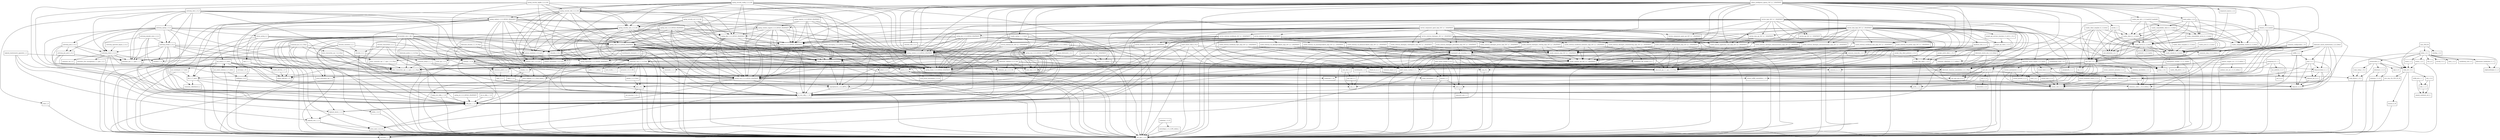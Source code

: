 digraph dependencies {
  node [shape = box, fontsize=10.0];
  activemq_broker_5_15_0 -> activemq_client_5_15_0;
  activemq_broker_5_15_0 -> geronimo_jms_1_1_spec_1_1_1;
  activemq_broker_5_15_0 -> guava_22_0;
  activemq_broker_5_15_0 -> hawtbuf_1_11;
  activemq_broker_5_15_0 -> jackson_databind_2_9_0_pr4;
  activemq_broker_5_15_0 -> jboss_transaction_api_1_2_spec_1_0_1_Final;
  activemq_broker_5_15_0 -> org_osgi_core_6_0_0;
  activemq_broker_5_15_0 -> slf4j_api_1_7_25;
  activemq_broker_5_15_0 -> xml_apis_1_4_01;
  activemq_client_5_15_0 -> commons_net_3_6;
  activemq_client_5_15_0 -> geronimo_j2ee_management_1_1_spec_1_0_1;
  activemq_client_5_15_0 -> geronimo_jms_1_1_spec_1_1_1;
  activemq_client_5_15_0 -> hawtbuf_1_11;
  activemq_client_5_15_0 -> jboss_transaction_api_1_2_spec_1_0_1_Final;
  activemq_client_5_15_0 -> slf4j_api_1_7_25;
  activemq_client_5_15_0 -> xml_apis_1_4_01;
  activemq_jms_pool_5_15_0 -> commons_pool2_2_4_2;
  activemq_jms_pool_5_15_0 -> geronimo_jms_1_1_spec_1_1_1;
  activemq_jms_pool_5_15_0 -> jboss_transaction_api_1_2_spec_1_0_1_Final;
  activemq_jms_pool_5_15_0 -> slf4j_api_1_7_25;
  activemq_kahadb_store_5_15_0 -> activemq_broker_5_15_0;
  activemq_kahadb_store_5_15_0 -> activemq_client_5_15_0;
  activemq_kahadb_store_5_15_0 -> geronimo_jms_1_1_spec_1_1_1;
  activemq_kahadb_store_5_15_0 -> jboss_transaction_api_1_2_spec_1_0_1_Final;
  activemq_kahadb_store_5_15_0 -> slf4j_api_1_7_25;
  activemq_openwire_legacy_5_15_0 -> activemq_client_5_15_0;
  activemq_pool_5_15_0 -> activemq_client_5_15_0;
  activemq_pool_5_15_0 -> activemq_jms_pool_5_15_0;
  activemq_pool_5_15_0 -> geronimo_jms_1_1_spec_1_1_1;
  activemq_pool_5_15_0 -> jboss_transaction_api_1_2_spec_1_0_1_Final;
  activemq_pool_5_15_0 -> slf4j_api_1_7_25;
  activemq_spring_5_15_0 -> activemq_broker_5_15_0;
  activemq_spring_5_15_0 -> activemq_client_5_15_0;
  activemq_spring_5_15_0 -> activemq_jms_pool_5_15_0;
  activemq_spring_5_15_0 -> activemq_pool_5_15_0;
  activemq_spring_5_15_0 -> geronimo_jms_1_1_spec_1_1_1;
  activemq_spring_5_15_0 -> jboss_transaction_api_1_2_spec_1_0_1_Final;
  activemq_spring_5_15_0 -> slf4j_api_1_7_25;
  activemq_spring_5_15_0 -> spring_beans_5_0_0_BUILD_SNAPSHOT;
  activemq_spring_5_15_0 -> spring_context_5_0_0_BUILD_SNAPSHOT;
  activemq_spring_5_15_0 -> spring_core_5_0_0_BUILD_SNAPSHOT;
  activemq_spring_5_15_0 -> xbean_spring_4_5;
  activemq_web_5_15_0 -> activemq_broker_5_15_0;
  activemq_web_5_15_0 -> activemq_client_5_15_0;
  activemq_web_5_15_0 -> activemq_spring_5_15_0;
  activemq_web_5_15_0 -> geronimo_jms_1_1_spec_1_1_1;
  activemq_web_5_15_0 -> rome_1_0;
  activemq_web_5_15_0 -> slf4j_api_1_7_25;
  activemq_web_5_15_0 -> spring_beans_5_0_0_BUILD_SNAPSHOT;
  activemq_web_5_15_0 -> spring_core_5_0_0_BUILD_SNAPSHOT;
  activemq_web_5_15_0 -> spring_web_5_0_0_BUILD_SNAPSHOT;
  activemq_web_5_15_0 -> spring_webmvc_5_0_0_BUILD_SNAPSHOT;
  activemq_web_5_15_0 -> xstream_1_4_10;
  ant_1_10_1 -> ant_launcher_1_10_1;
  ant_1_10_1 -> xml_apis_1_4_01;
  asm_tree_5_2 -> asm_5_2;
  asm_util_5_2 -> asm_5_2;
  asm_util_5_2 -> asm_tree_5_2;
  aspectjweaver_1_9_0_BETA_4 -> jcl_over_slf4j_1_7_25;
  aspectjweaver_1_9_0_BETA_4 -> xml_apis_1_4_01;
  atmosphere_runtime_2_4_11_vaadin1 -> commons_pool2_2_4_2;
  atmosphere_runtime_2_4_11_vaadin1 -> vaadin_slf4j_jdk14_1_6_1;
  atmosphere_runtime_2_4_11_vaadin1 -> xml_apis_1_4_01;
  autoencoder_0_1 -> ejml_0_22;
  autoencoder_0_1 -> jcommon_1_0_16;
  autoencoder_0_1 -> jfreechart_1_0_13;
  autoencoder_0_1 -> scala_library_2_10_2;
  autoencoder_0_1 -> scala_swing_2_10_2;
  autoencoder_0_1 -> weka_dev_3_9_1;
  bcpkix_jdk15on_1_57 -> bcprov_jdk15on_1_57;
  bmad_2_4 -> weka_dev_3_9_1;
  bounce_0_18 -> xml_apis_1_4_01;
  cglib_3_2_5 -> ant_1_10_1;
  cglib_3_2_5 -> asm_5_2;
  citizen_intelligence_agency_2017_6_7_SNAPSHOT -> commons_beanutils_1_9_3;
  citizen_intelligence_agency_2017_6_7_SNAPSHOT -> commons_lang_2_6_0_redhat_6;
  citizen_intelligence_agency_2017_6_7_SNAPSHOT -> commons_lang3_3_6;
  citizen_intelligence_agency_2017_6_7_SNAPSHOT -> dcharts_2_0_0_hack23;
  citizen_intelligence_agency_2017_6_7_SNAPSHOT -> ehcache_2_10_4;
  citizen_intelligence_agency_2017_6_7_SNAPSHOT -> ehcache_web_2_0_4;
  citizen_intelligence_agency_2017_6_7_SNAPSHOT -> gantt_addon_1_0_0;
  citizen_intelligence_agency_2017_6_7_SNAPSHOT -> hibernate_jpa_2_1_api_1_0_0_Final;
  citizen_intelligence_agency_2017_6_7_SNAPSHOT -> joda_time_2_9_9;
  citizen_intelligence_agency_2017_6_7_SNAPSHOT -> jsoup_1_10_2;
  citizen_intelligence_agency_2017_6_7_SNAPSHOT -> model_common_api_2017_6_7_SNAPSHOT;
  citizen_intelligence_agency_2017_6_7_SNAPSHOT -> model_external_riksdagen_documentcontent_impl_2017_6_7_SNAPSHOT;
  citizen_intelligence_agency_2017_6_7_SNAPSHOT -> model_external_riksdagen_dokumentlista_impl_2017_6_7_SNAPSHOT;
  citizen_intelligence_agency_2017_6_7_SNAPSHOT -> model_external_riksdagen_dokumentstatus_impl_2017_6_7_SNAPSHOT;
  citizen_intelligence_agency_2017_6_7_SNAPSHOT -> model_external_riksdagen_person_impl_2017_6_7_SNAPSHOT;
  citizen_intelligence_agency_2017_6_7_SNAPSHOT -> model_external_riksdagen_utskottsforslag_impl_2017_6_7_SNAPSHOT;
  citizen_intelligence_agency_2017_6_7_SNAPSHOT -> model_external_worldbank_data_impl_2017_6_7_SNAPSHOT;
  citizen_intelligence_agency_2017_6_7_SNAPSHOT -> model_internal_application_user_impl_2017_6_7_SNAPSHOT;
  citizen_intelligence_agency_2017_6_7_SNAPSHOT -> qrcode_2_1;
  citizen_intelligence_agency_2017_6_7_SNAPSHOT -> responsive_layout_1_3_4;
  citizen_intelligence_agency_2017_6_7_SNAPSHOT -> service_api_2017_6_7_SNAPSHOT;
  citizen_intelligence_agency_2017_6_7_SNAPSHOT -> service_external_esv_2017_6_7_SNAPSHOT;
  citizen_intelligence_agency_2017_6_7_SNAPSHOT -> slf4j_api_1_7_25;
  citizen_intelligence_agency_2017_6_7_SNAPSHOT -> spring_aop_5_0_0_BUILD_SNAPSHOT;
  citizen_intelligence_agency_2017_6_7_SNAPSHOT -> spring_beans_5_0_0_BUILD_SNAPSHOT;
  citizen_intelligence_agency_2017_6_7_SNAPSHOT -> spring_context_5_0_0_BUILD_SNAPSHOT;
  citizen_intelligence_agency_2017_6_7_SNAPSHOT -> spring_security_core_5_0_0_M2;
  citizen_intelligence_agency_2017_6_7_SNAPSHOT -> spring_security_web_5_0_0_M2;
  citizen_intelligence_agency_2017_6_7_SNAPSHOT -> spring_tx_5_0_0_BUILD_SNAPSHOT;
  citizen_intelligence_agency_2017_6_7_SNAPSHOT -> spring_web_5_0_0_BUILD_SNAPSHOT;
  citizen_intelligence_agency_2017_6_7_SNAPSHOT -> vaadin_compatibility_server_8_1_0_beta3;
  citizen_intelligence_agency_2017_6_7_SNAPSHOT -> vaadin_compatibility_shared_8_1_0_beta3;
  citizen_intelligence_agency_2017_6_7_SNAPSHOT -> vaadin_grid_util_1_2_0_hack23v7vaadin8r3;
  citizen_intelligence_agency_2017_6_7_SNAPSHOT -> vaadin_server_8_1_0_beta3;
  citizen_intelligence_agency_2017_6_7_SNAPSHOT -> vaadin_shared_8_1_0_beta3;
  citizen_intelligence_agency_2017_6_7_SNAPSHOT -> vaadin_spring_2_1_0_beta2;
  colt_2_1_4 -> concurrent_1_3_4;
  commons_beanutils_1_9_3 -> commons_collections_3_2_2_redhat_2;
  commons_beanutils_1_9_3 -> jcl_over_slf4j_1_7_25;
  commons_collections4_4_1 -> xml_apis_1_4_01;
  commons_configuration_1_10 -> commons_beanutils_1_9_3;
  commons_configuration_1_10 -> commons_codec_1_10_0_redhat_5;
  commons_configuration_1_10 -> commons_collections_3_2_2_redhat_2;
  commons_configuration_1_10 -> commons_lang_2_6_0_redhat_6;
  commons_configuration_1_10 -> jcl_over_slf4j_1_7_25;
  commons_configuration_1_10 -> xml_apis_1_4_01;
  commons_dbcp2_2_1_1 -> commons_pool2_2_4_2;
  commons_dbcp2_2_1_1 -> jboss_transaction_api_1_2_spec_1_0_1_Final;
  commons_dbcp2_2_1_1 -> jcl_over_slf4j_1_7_25;
  commons_pool2_2_4_2 -> cglib_3_2_5;
  core_1_1_2 -> arpack_combined_all_0_1;
  dcharts_2_0_0_hack23 -> commons_codec_1_10_0_redhat_5;
  dcharts_2_0_0_hack23 -> commons_lang3_3_6;
  dcharts_2_0_0_hack23 -> gwt_user_2_8_1;
  dcharts_2_0_0_hack23 -> vaadin_client_8_1_0_beta3;
  dcharts_2_0_0_hack23 -> vaadin_server_8_1_0_beta3;
  dcharts_2_0_0_hack23 -> vaadin_shared_8_1_0_beta3;
  dom4j_1_6_1 -> xml_apis_1_4_01;
  dom4j_1_6_1 -> xpp3_1_1_6;
  ehcache_2_10_4 -> hibernate_core_5_2_10_Final;
  ehcache_2_10_4 -> jboss_transaction_api_1_2_spec_1_0_1_Final;
  ehcache_2_10_4 -> slf4j_api_1_7_25;
  ehcache_2_10_4 -> xml_apis_1_4_01;
  ehcache_3_3_1 -> cache_api_1_0_0;
  ehcache_3_3_1 -> slf4j_api_1_7_25;
  ehcache_3_3_1 -> xml_apis_1_4_01;
  ehcache_clustered_3_3_1 -> ehcache_2_10_4;
  ehcache_clustered_3_3_1 -> ehcache_3_3_1;
  ehcache_clustered_3_3_1 -> slf4j_api_1_7_25;
  ehcache_clustered_3_3_1 -> xml_apis_1_4_01;
  ehcache_transactions_3_3_1 -> ehcache_2_10_4;
  ehcache_transactions_3_3_1 -> ehcache_3_3_1;
  ehcache_transactions_3_3_1 -> jboss_transaction_api_1_2_spec_1_0_1_Final;
  ehcache_transactions_3_3_1 -> slf4j_api_1_7_25;
  ehcache_transactions_3_3_1 -> xml_apis_1_4_01;
  ehcache_web_2_0_4 -> ehcache_2_10_4;
  ehcache_web_2_0_4 -> slf4j_api_1_7_25;
  encrypt_properties_2017_6_7_SNAPSHOT -> bcprov_jdk15on_1_57;
  encrypt_properties_2017_6_7_SNAPSHOT -> jasypt_1_9_3_redhat_3;
  fluent_hc_4_5_3 -> httpclient_4_5_3;
  fluent_hc_4_5_3 -> httpcore_4_4_6;
  gantt_addon_1_0_0 -> gwt_user_2_8_1;
  gantt_addon_1_0_0 -> vaadin_client_8_1_0_beta3;
  gantt_addon_1_0_0 -> vaadin_compatibility_client_8_1_0_beta3;
  gantt_addon_1_0_0 -> vaadin_compatibility_server_8_1_0_beta3;
  gantt_addon_1_0_0 -> vaadin_compatibility_shared_8_1_0_beta3;
  gantt_addon_1_0_0 -> vaadin_server_8_1_0_beta3;
  gantt_addon_1_0_0 -> vaadin_shared_8_1_0_beta3;
  geronimo_jms_1_1_spec_1_1_1 -> jboss_transaction_api_1_2_spec_1_0_1_Final;
  google_api_client_1_22_0 -> google_http_client_1_22_0;
  google_api_client_1_22_0 -> google_http_client_jackson2_1_22_0;
  google_api_client_1_22_0 -> google_oauth_client_1_22_0;
  google_api_client_1_22_0 -> guava_22_0;
  google_api_services_translate_v2_rev51_1_22_0 -> google_api_client_1_22_0;
  google_api_services_translate_v2_rev51_1_22_0 -> google_http_client_1_22_0;
  google_http_client_1_22_0 -> httpclient_4_5_3;
  google_http_client_1_22_0 -> httpcore_4_4_6;
  google_http_client_1_22_0 -> jsr305_1_3_9;
  google_http_client_jackson2_1_22_0 -> google_http_client_1_22_0;
  google_http_client_jackson2_1_22_0 -> jackson_core_2_9_0_pr4;
  google_oauth_client_1_22_0 -> google_http_client_1_22_0;
  googleauth_1_1_1 -> commons_codec_1_10_0_redhat_5;
  googleauth_1_1_1 -> httpclient_4_5_3;
  guava_22_0 -> animal_sniffer_annotations_1_14;
  guava_22_0 -> error_prone_annotations_2_0_18;
  guava_22_0 -> j2objc_annotations_1_1;
  guava_22_0 -> jsr305_1_3_9;
  gwt_dev_2_8_1 -> animal_sniffer_annotations_1_14;
  gwt_dev_2_8_1 -> ant_1_10_1;
  gwt_dev_2_8_1 -> asm_5_2;
  gwt_dev_2_8_1 -> colt_2_1_4;
  gwt_dev_2_8_1 -> gson_2_8_1;
  gwt_dev_2_8_1 -> j2objc_annotations_1_1;
  gwt_dev_2_8_1 -> jsr305_1_3_9;
  gwt_dev_2_8_1 -> org_osgi_core_6_0_0;
  gwt_dev_2_8_1 -> xml_apis_1_4_01;
  gwt_elemental_2_8_1 -> gwt_user_2_8_1;
  gwt_user_2_8_1 -> asm_5_2;
  gwt_user_2_8_1 -> commons_io_2_5;
  gwt_user_2_8_1 -> gson_2_8_1;
  gwt_user_2_8_1 -> gwt_dev_2_8_1;
  gwt_user_2_8_1 -> icu4j_59_1;
  gwt_user_2_8_1 -> jsinterop_annotations_1_0_1;
  gwt_user_2_8_1 -> jsr305_1_3_9;
  gwt_user_2_8_1 -> junit_4_12;
  gwt_user_2_8_1 -> sac_1_3;
  gwt_user_2_8_1 -> validation_api_2_0_0_CR1;
  gwt_user_2_8_1 -> xml_apis_1_4_01;
  hawtdispatch_1_22 -> asm_5_2;
  hawtdispatch_1_22 -> org_osgi_core_6_0_0;
  hawtdispatch_scala_1_22 -> hawtdispatch_1_22;
  hawtdispatch_scala_1_22 -> scala_library_2_10_2;
  hawtdispatch_transport_1_22 -> hawtbuf_1_11;
  hawtdispatch_transport_1_22 -> hawtdispatch_1_22;
  hibernate_commons_annotations_5_0_1_Final -> jboss_logging_3_3_1_Final_redhat_1;
  hibernate_core_5_2_10_Final -> ant_1_10_1;
  hibernate_core_5_2_10_Final -> antlr_2_7_7_redhat_7;
  hibernate_core_5_2_10_Final -> byte_buddy_1_7_1;
  hibernate_core_5_2_10_Final -> classmate_1_3_3;
  hibernate_core_5_2_10_Final -> dom4j_1_6_1;
  hibernate_core_5_2_10_Final -> hibernate_commons_annotations_5_0_1_Final;
  hibernate_core_5_2_10_Final -> hibernate_jpa_2_1_api_1_0_0_Final;
  hibernate_core_5_2_10_Final -> jandex_2_0_3_Final;
  hibernate_core_5_2_10_Final -> javassist_3_22_0_CR2;
  hibernate_core_5_2_10_Final -> jboss_logging_3_3_1_Final_redhat_1;
  hibernate_core_5_2_10_Final -> jboss_transaction_api_1_2_spec_1_0_1_Final;
  hibernate_core_5_2_10_Final -> validation_api_2_0_0_CR1;
  hibernate_core_5_2_10_Final -> xml_apis_1_4_01;
  hibernate_ehcache_5_2_10_Final -> ehcache_2_10_4;
  hibernate_ehcache_5_2_10_Final -> hibernate_core_5_2_10_Final;
  hibernate_ehcache_5_2_10_Final -> jboss_logging_3_3_1_Final_redhat_1;
  hibernate_ehcache_5_2_10_Final -> jboss_transaction_api_1_2_spec_1_0_1_Final;
  hibernate_jcache_5_2_10_Final -> cache_api_1_0_0;
  hibernate_jcache_5_2_10_Final -> hibernate_core_5_2_10_Final;
  hibernate_jcache_5_2_10_Final -> jboss_logging_3_3_1_Final_redhat_1;
  hibernate_jcache_5_2_10_Final -> jboss_transaction_api_1_2_spec_1_0_1_Final;
  hibernate_search_elasticsearch_5_8_0_Beta3 -> gson_2_8_1;
  hibernate_search_elasticsearch_5_8_0_Beta3 -> hibernate_commons_annotations_5_0_1_Final;
  hibernate_search_elasticsearch_5_8_0_Beta3 -> hibernate_search_engine_5_8_0_Beta3;
  hibernate_search_elasticsearch_5_8_0_Beta3 -> httpasyncclient_4_1_2;
  hibernate_search_elasticsearch_5_8_0_Beta3 -> httpclient_4_5_3;
  hibernate_search_elasticsearch_5_8_0_Beta3 -> httpcore_4_4_6;
  hibernate_search_elasticsearch_5_8_0_Beta3 -> jboss_logging_3_3_1_Final_redhat_1;
  hibernate_search_elasticsearch_5_8_0_Beta3 -> lucene_analyzers_common_5_5_4;
  hibernate_search_elasticsearch_5_8_0_Beta3 -> lucene_core_5_5_4;
  hibernate_search_elasticsearch_5_8_0_Beta3 -> lucene_facet_5_5_4;
  hibernate_search_elasticsearch_5_8_0_Beta3 -> rest_5_4_1;
  hibernate_search_elasticsearch_5_8_0_Beta3 -> sniffer_5_4_1;
  hibernate_search_engine_5_8_0_Beta3 -> hibernate_commons_annotations_5_0_1_Final;
  hibernate_search_engine_5_8_0_Beta3 -> jboss_logging_3_3_1_Final_redhat_1;
  hibernate_search_engine_5_8_0_Beta3 -> jboss_transaction_api_1_2_spec_1_0_1_Final;
  hibernate_search_engine_5_8_0_Beta3 -> lucene_analyzers_common_5_5_4;
  hibernate_search_engine_5_8_0_Beta3 -> lucene_core_5_5_4;
  hibernate_search_engine_5_8_0_Beta3 -> lucene_facet_5_5_4;
  hibernate_search_engine_5_8_0_Beta3 -> lucene_misc_5_5_4;
  hibernate_search_engine_5_8_0_Beta3 -> lucene_queries_5_5_4;
  hibernate_search_engine_5_8_0_Beta3 -> lucene_queryparser_5_5_4;
  hibernate_search_engine_5_8_0_Beta3 -> xml_apis_1_4_01;
  hibernate_search_orm_5_8_0_Beta3 -> hibernate_commons_annotations_5_0_1_Final;
  hibernate_search_orm_5_8_0_Beta3 -> hibernate_core_5_2_10_Final;
  hibernate_search_orm_5_8_0_Beta3 -> hibernate_jpa_2_1_api_1_0_0_Final;
  hibernate_search_orm_5_8_0_Beta3 -> hibernate_search_engine_5_8_0_Beta3;
  hibernate_search_orm_5_8_0_Beta3 -> jboss_transaction_api_1_2_spec_1_0_1_Final;
  hibernate_search_orm_5_8_0_Beta3 -> lucene_core_5_5_4;
  hibernate_validator_6_0_0_CR1 -> classmate_1_3_3;
  hibernate_validator_6_0_0_CR1 -> hibernate_jpa_2_1_api_1_0_0_Final;
  hibernate_validator_6_0_0_CR1 -> jboss_logging_3_3_1_Final_redhat_1;
  hibernate_validator_6_0_0_CR1 -> joda_time_2_9_9;
  hibernate_validator_6_0_0_CR1 -> jsoup_1_10_2;
  hibernate_validator_6_0_0_CR1 -> validation_api_2_0_0_CR1;
  hibernate_validator_6_0_0_CR1 -> xml_apis_1_4_01;
  httpasyncclient_4_1_2 -> httpclient_4_5_3;
  httpasyncclient_4_1_2 -> httpcore_4_4_6;
  httpasyncclient_4_1_2 -> httpcore_nio_4_4_5;
  httpasyncclient_4_1_2 -> jcl_over_slf4j_1_7_25;
  httpclient_4_5_3 -> commons_codec_1_10_0_redhat_5;
  httpclient_4_5_3 -> httpcore_4_4_6;
  httpclient_4_5_3 -> jcl_over_slf4j_1_7_25;
  httpcore_nio_4_4_5 -> httpcore_4_4_6;
  hyperjaxb3_ejb_roundtrip_0_6_1 -> commons_io_2_5;
  hyperjaxb3_ejb_roundtrip_0_6_1 -> commons_lang3_3_6;
  hyperjaxb3_ejb_roundtrip_0_6_1 -> hibernate_jpa_2_1_api_1_0_0_Final;
  hyperjaxb3_ejb_roundtrip_0_6_1 -> hyperjaxb3_ejb_runtime_0_6_1;
  hyperjaxb3_ejb_roundtrip_0_6_1 -> jaxb2_basics_runtime_0_11_1;
  hyperjaxb3_ejb_roundtrip_0_6_1 -> jaxb2_basics_testing_0_10_0;
  hyperjaxb3_ejb_roundtrip_0_6_1 -> jcl_over_slf4j_1_7_25;
  hyperjaxb3_ejb_roundtrip_0_6_1 -> junit_4_12;
  hyperjaxb3_ejb_roundtrip_0_6_1 -> xml_apis_1_4_01;
  hyperjaxb3_ejb_roundtrip_0_6_1 -> xmlunit_1_5;
  hyperjaxb3_ejb_runtime_0_6_1 -> commons_lang3_3_6;
  hyperjaxb3_ejb_runtime_0_6_1 -> hibernate_jpa_2_1_api_1_0_0_Final;
  hyperjaxb3_ejb_runtime_0_6_1 -> xml_apis_1_4_01;
  icu4j_59_1 -> xml_apis_1_4_01;
  itext_2_1_7 -> bcpkix_jdk15on_1_57;
  itext_2_1_7 -> bcprov_jdk15on_1_57;
  itext_2_1_7 -> xml_apis_1_4_01;
  jackson_databind_2_9_0_pr4 -> jackson_annotations_2_9_0_pr4;
  jackson_databind_2_9_0_pr4 -> jackson_core_2_9_0_pr4;
  jackson_databind_2_9_0_pr4 -> xml_apis_1_4_01;
  jackson_mapper_asl_1_9_13_redhat_3 -> jackson_core_asl_1_9_13_redhat_3;
  jackson_mapper_asl_1_9_13_redhat_3 -> joda_time_2_9_9;
  jackson_mapper_asl_1_9_13_redhat_3 -> xml_apis_1_4_01;
  jandex_2_0_3_Final -> ant_1_10_1;
  jasypt_1_9_3_redhat_3 -> icu4j_59_1;
  jasypt_hibernate4_1_9_2 -> hibernate_core_5_2_10_Final;
  jasypt_hibernate4_1_9_2 -> jasypt_1_9_3_redhat_3;
  jasypt_spring31_1_9_3_redhat_3 -> jasypt_1_9_3_redhat_3;
  jasypt_spring31_1_9_3_redhat_3 -> spring_beans_5_0_0_BUILD_SNAPSHOT;
  jasypt_spring31_1_9_3_redhat_3 -> spring_context_5_0_0_BUILD_SNAPSHOT;
  jasypt_spring31_1_9_3_redhat_3 -> spring_core_5_0_0_BUILD_SNAPSHOT;
  jasypt_spring31_1_9_3_redhat_3 -> xml_apis_1_4_01;
  java_cup_11b_2015_03_26 -> ant_1_10_1;
  javamelody_core_1_68_0 -> activation_1_1;
  javamelody_core_1_68_0 -> commons_dbcp2_2_1_1;
  javamelody_core_1_68_0 -> ehcache_2_10_4;
  javamelody_core_1_68_0 -> hibernate_core_5_2_10_Final;
  javamelody_core_1_68_0 -> hibernate_jpa_2_1_api_1_0_0_Final;
  javamelody_core_1_68_0 -> itext_2_1_7;
  javamelody_core_1_68_0 -> javax_interceptor_api_1_2;
  javamelody_core_1_68_0 -> javax_mail_1_6_0_rc2;
  javamelody_core_1_68_0 -> jrobin_1_6_0;
  javamelody_core_1_68_0 -> log4j_over_slf4j_1_7_25;
  javamelody_core_1_68_0 -> logback_classic_1_2_3;
  javamelody_core_1_68_0 -> logback_core_1_2_3;
  javamelody_core_1_68_0 -> slf4j_api_1_7_25;
  javamelody_core_1_68_0 -> spring_aop_5_0_0_BUILD_SNAPSHOT;
  javamelody_core_1_68_0 -> spring_beans_5_0_0_BUILD_SNAPSHOT;
  javamelody_core_1_68_0 -> spring_context_5_0_0_BUILD_SNAPSHOT;
  javamelody_core_1_68_0 -> spring_core_5_0_0_BUILD_SNAPSHOT;
  javamelody_core_1_68_0 -> spring_web_5_0_0_BUILD_SNAPSHOT;
  javamelody_core_1_68_0 -> xml_apis_1_4_01;
  javamelody_core_1_68_0 -> xstream_1_4_10;
  javax_mail_1_6_0_rc2 -> activation_1_1;
  javax_mail_1_6_0_rc2 -> xml_apis_1_4_01;
  jaxb2_basics_runtime_0_11_1 -> activation_1_1;
  jaxb2_basics_runtime_0_11_1 -> xml_apis_1_4_01;
  jaxb2_basics_testing_0_10_0 -> commons_io_2_5;
  jaxb2_basics_testing_0_10_0 -> jaxb2_basics_runtime_0_11_1;
  jaxb2_basics_testing_0_10_0 -> jcl_over_slf4j_1_7_25;
  jaxb2_basics_testing_0_10_0 -> junit_4_12;
  jaxb2_basics_testing_0_10_0 -> xml_apis_1_4_01;
  jaxb2_basics_testing_0_10_0 -> xmlunit_1_5;
  jaxb2_basics_tools_0_10_0 -> commons_beanutils_1_9_3;
  jaxb2_basics_tools_0_10_0 -> commons_lang3_3_6;
  jaxb2_basics_tools_0_10_0 -> jaxb2_basics_runtime_0_11_1;
  jaxb2_basics_tools_0_10_0 -> jcl_over_slf4j_1_7_25;
  jaxb2_basics_tools_0_10_0 -> spring_beans_5_0_0_BUILD_SNAPSHOT;
  jaxb2_basics_tools_0_10_0 -> spring_context_5_0_0_BUILD_SNAPSHOT;
  jaxb2_basics_tools_0_10_0 -> xml_apis_1_4_01;
  jboss_connector_api_1_7_spec_1_0_0_Final -> jboss_transaction_api_1_2_spec_1_0_1_Final;
  jboss_logging_3_3_1_Final_redhat_1 -> log4j_over_slf4j_1_7_25;
  jboss_logging_3_3_1_Final_redhat_1 -> slf4j_api_1_7_25;
  jboss_transaction_api_1_2_spec_1_0_1_Final -> javax_interceptor_api_1_2;
  jboss_transaction_spi_7_6_0_Final -> jboss_connector_api_1_7_spec_1_0_0_Final;
  jboss_transaction_spi_7_6_0_Final -> jboss_logging_3_3_1_Final_redhat_1;
  jboss_transaction_spi_7_6_0_Final -> jboss_transaction_api_1_2_spec_1_0_1_Final;
  jcl_over_slf4j_1_7_25 -> slf4j_api_1_7_25;
  jcommon_1_0_16 -> xml_apis_1_4_01;
  jdom2_2_0_6 -> xml_apis_1_4_01;
  jfilechooser_bookmarks_0_1_5 -> jclipboardhelper_0_1_0;
  jfreechart_1_0_13 -> jcommon_1_0_16;
  jfreechart_1_0_13 -> xml_apis_1_4_01;
  jna_platform_4_4_0 -> jna_4_4_0;
  jrobin_1_6_0 -> xml_apis_1_4_01;
  jsoup_1_10_2 -> xml_apis_1_4_01;
  jul_to_slf4j_1_7_25 -> slf4j_api_1_7_25;
  junit_4_12 -> hamcrest_core_1_3;
  liquibase_core_3_5_3 -> ant_1_10_1;
  liquibase_core_3_5_3 -> org_osgi_core_6_0_0;
  liquibase_core_3_5_3 -> snakeyaml_1_18;
  liquibase_core_3_5_3 -> spring_beans_5_0_0_BUILD_SNAPSHOT;
  liquibase_core_3_5_3 -> spring_context_5_0_0_BUILD_SNAPSHOT;
  liquibase_core_3_5_3 -> spring_core_5_0_0_BUILD_SNAPSHOT;
  liquibase_core_3_5_3 -> xml_apis_1_4_01;
  log4j_over_slf4j_1_7_25 -> slf4j_api_1_7_25;
  log4j_over_slf4j_1_7_25 -> xml_apis_1_4_01;
  logback_classic_1_2_3 -> logback_core_1_2_3;
  logback_classic_1_2_3 -> slf4j_api_1_7_25;
  logback_classic_1_2_3 -> xml_apis_1_4_01;
  logback_core_1_2_3 -> javax_mail_1_6_0_rc2;
  logback_core_1_2_3 -> xml_apis_1_4_01;
  logback_elasticsearch_appender_1_5 -> jackson_core_2_9_0_pr4;
  logback_elasticsearch_appender_1_5 -> logback_classic_1_2_3;
  logback_elasticsearch_appender_1_5 -> logback_core_1_2_3;
  logback_elasticsearch_appender_1_5 -> slf4j_api_1_7_25;
  lucene_analyzers_common_5_5_4 -> lucene_core_5_5_4;
  lucene_analyzers_common_5_5_4 -> xml_apis_1_4_01;
  lucene_analyzers_phonetic_5_5_4 -> commons_codec_1_10_0_redhat_5;
  lucene_analyzers_phonetic_5_5_4 -> lucene_analyzers_common_5_5_4;
  lucene_analyzers_phonetic_5_5_4 -> lucene_core_5_5_4;
  lucene_backward_codecs_5_5_4 -> lucene_core_5_5_4;
  lucene_facet_5_5_4 -> lucene_core_5_5_4;
  lucene_facet_5_5_4 -> lucene_queries_5_5_4;
  lucene_misc_5_5_4 -> lucene_core_5_5_4;
  lucene_queries_5_5_4 -> lucene_core_5_5_4;
  lucene_queryparser_5_5_4 -> lucene_core_5_5_4;
  lucene_queryparser_5_5_4 -> lucene_queries_5_5_4;
  lucene_queryparser_5_5_4 -> xml_apis_1_4_01;
  meka_1_9_1 -> autoencoder_0_1;
  meka_1_9_1 -> bmad_2_4;
  meka_1_9_1 -> jama_1_0_3;
  meka_1_9_1 -> jclipboardhelper_0_1_0;
  meka_1_9_1 -> jfilechooser_bookmarks_0_1_5;
  meka_1_9_1 -> markdownj_core_0_4;
  meka_1_9_1 -> mst_4_0;
  meka_1_9_1 -> mulan_1_4_0;
  meka_1_9_1 -> scala_library_2_10_2;
  meka_1_9_1 -> trove4j_3_0_3;
  meka_1_9_1 -> weka_dev_3_9_1;
  moa_2016_04 -> meka_1_9_1;
  moa_2016_04 -> sizeofag_1_0_0;
  moa_2016_04 -> weka_dev_3_9_1;
  model_common_impl_2017_6_7_SNAPSHOT -> model_common_api_2017_6_7_SNAPSHOT;
  model_common_impl_2017_6_7_SNAPSHOT -> slf4j_api_1_7_25;
  model_external_riksdagen_documentcontent_impl_2017_6_7_SNAPSHOT -> hibernate_jpa_2_1_api_1_0_0_Final;
  model_external_riksdagen_documentcontent_impl_2017_6_7_SNAPSHOT -> hyperjaxb3_ejb_roundtrip_0_6_1;
  model_external_riksdagen_documentcontent_impl_2017_6_7_SNAPSHOT -> jaxb2_basics_runtime_0_11_1;
  model_external_riksdagen_documentcontent_impl_2017_6_7_SNAPSHOT -> model_common_api_2017_6_7_SNAPSHOT;
  model_external_riksdagen_documentcontent_impl_2017_6_7_SNAPSHOT -> model_common_impl_2017_6_7_SNAPSHOT;
  model_external_riksdagen_documentcontent_impl_2017_6_7_SNAPSHOT -> xml_apis_1_4_01;
  model_external_riksdagen_dokumentlista_impl_2017_6_7_SNAPSHOT -> hibernate_jpa_2_1_api_1_0_0_Final;
  model_external_riksdagen_dokumentlista_impl_2017_6_7_SNAPSHOT -> hyperjaxb3_ejb_roundtrip_0_6_1;
  model_external_riksdagen_dokumentlista_impl_2017_6_7_SNAPSHOT -> jaxb2_basics_runtime_0_11_1;
  model_external_riksdagen_dokumentlista_impl_2017_6_7_SNAPSHOT -> model_common_api_2017_6_7_SNAPSHOT;
  model_external_riksdagen_dokumentlista_impl_2017_6_7_SNAPSHOT -> model_common_impl_2017_6_7_SNAPSHOT;
  model_external_riksdagen_dokumentlista_impl_2017_6_7_SNAPSHOT -> xml_apis_1_4_01;
  model_external_riksdagen_dokumentstatus_impl_2017_6_7_SNAPSHOT -> hibernate_jpa_2_1_api_1_0_0_Final;
  model_external_riksdagen_dokumentstatus_impl_2017_6_7_SNAPSHOT -> hyperjaxb3_ejb_roundtrip_0_6_1;
  model_external_riksdagen_dokumentstatus_impl_2017_6_7_SNAPSHOT -> jaxb2_basics_runtime_0_11_1;
  model_external_riksdagen_dokumentstatus_impl_2017_6_7_SNAPSHOT -> model_common_api_2017_6_7_SNAPSHOT;
  model_external_riksdagen_dokumentstatus_impl_2017_6_7_SNAPSHOT -> model_common_impl_2017_6_7_SNAPSHOT;
  model_external_riksdagen_dokumentstatus_impl_2017_6_7_SNAPSHOT -> xml_apis_1_4_01;
  model_external_riksdagen_person_impl_2017_6_7_SNAPSHOT -> hibernate_jpa_2_1_api_1_0_0_Final;
  model_external_riksdagen_person_impl_2017_6_7_SNAPSHOT -> hyperjaxb3_ejb_roundtrip_0_6_1;
  model_external_riksdagen_person_impl_2017_6_7_SNAPSHOT -> jaxb2_basics_runtime_0_11_1;
  model_external_riksdagen_person_impl_2017_6_7_SNAPSHOT -> model_common_api_2017_6_7_SNAPSHOT;
  model_external_riksdagen_person_impl_2017_6_7_SNAPSHOT -> model_common_impl_2017_6_7_SNAPSHOT;
  model_external_riksdagen_person_impl_2017_6_7_SNAPSHOT -> xml_apis_1_4_01;
  model_external_riksdagen_personlista_impl_2017_6_7_SNAPSHOT -> hibernate_jpa_2_1_api_1_0_0_Final;
  model_external_riksdagen_personlista_impl_2017_6_7_SNAPSHOT -> hyperjaxb3_ejb_roundtrip_0_6_1;
  model_external_riksdagen_personlista_impl_2017_6_7_SNAPSHOT -> jaxb2_basics_runtime_0_11_1;
  model_external_riksdagen_personlista_impl_2017_6_7_SNAPSHOT -> model_common_api_2017_6_7_SNAPSHOT;
  model_external_riksdagen_personlista_impl_2017_6_7_SNAPSHOT -> model_common_impl_2017_6_7_SNAPSHOT;
  model_external_riksdagen_personlista_impl_2017_6_7_SNAPSHOT -> xml_apis_1_4_01;
  model_external_riksdagen_utskottsforslag_impl_2017_6_7_SNAPSHOT -> hibernate_jpa_2_1_api_1_0_0_Final;
  model_external_riksdagen_utskottsforslag_impl_2017_6_7_SNAPSHOT -> hyperjaxb3_ejb_roundtrip_0_6_1;
  model_external_riksdagen_utskottsforslag_impl_2017_6_7_SNAPSHOT -> hyperjaxb3_ejb_runtime_0_6_1;
  model_external_riksdagen_utskottsforslag_impl_2017_6_7_SNAPSHOT -> jaxb2_basics_runtime_0_11_1;
  model_external_riksdagen_utskottsforslag_impl_2017_6_7_SNAPSHOT -> model_common_api_2017_6_7_SNAPSHOT;
  model_external_riksdagen_utskottsforslag_impl_2017_6_7_SNAPSHOT -> model_common_impl_2017_6_7_SNAPSHOT;
  model_external_riksdagen_utskottsforslag_impl_2017_6_7_SNAPSHOT -> xml_apis_1_4_01;
  model_external_riksdagen_votering_impl_2017_6_7_SNAPSHOT -> hibernate_jpa_2_1_api_1_0_0_Final;
  model_external_riksdagen_votering_impl_2017_6_7_SNAPSHOT -> hyperjaxb3_ejb_roundtrip_0_6_1;
  model_external_riksdagen_votering_impl_2017_6_7_SNAPSHOT -> jaxb2_basics_runtime_0_11_1;
  model_external_riksdagen_votering_impl_2017_6_7_SNAPSHOT -> model_common_api_2017_6_7_SNAPSHOT;
  model_external_riksdagen_votering_impl_2017_6_7_SNAPSHOT -> model_common_impl_2017_6_7_SNAPSHOT;
  model_external_riksdagen_votering_impl_2017_6_7_SNAPSHOT -> xml_apis_1_4_01;
  model_external_riksdagen_voteringlista_impl_2017_6_7_SNAPSHOT -> hibernate_jpa_2_1_api_1_0_0_Final;
  model_external_riksdagen_voteringlista_impl_2017_6_7_SNAPSHOT -> hyperjaxb3_ejb_roundtrip_0_6_1;
  model_external_riksdagen_voteringlista_impl_2017_6_7_SNAPSHOT -> jaxb2_basics_runtime_0_11_1;
  model_external_riksdagen_voteringlista_impl_2017_6_7_SNAPSHOT -> model_common_api_2017_6_7_SNAPSHOT;
  model_external_riksdagen_voteringlista_impl_2017_6_7_SNAPSHOT -> model_common_impl_2017_6_7_SNAPSHOT;
  model_external_riksdagen_voteringlista_impl_2017_6_7_SNAPSHOT -> xml_apis_1_4_01;
  model_external_val_kommunvalkrets_impl_2017_6_7_SNAPSHOT -> hibernate_jpa_2_1_api_1_0_0_Final;
  model_external_val_kommunvalkrets_impl_2017_6_7_SNAPSHOT -> hyperjaxb3_ejb_roundtrip_0_6_1;
  model_external_val_kommunvalkrets_impl_2017_6_7_SNAPSHOT -> jaxb2_basics_runtime_0_11_1;
  model_external_val_kommunvalkrets_impl_2017_6_7_SNAPSHOT -> model_common_api_2017_6_7_SNAPSHOT;
  model_external_val_kommunvalkrets_impl_2017_6_7_SNAPSHOT -> model_common_impl_2017_6_7_SNAPSHOT;
  model_external_val_kommunvalkrets_impl_2017_6_7_SNAPSHOT -> xml_apis_1_4_01;
  model_external_val_landstingvalkrets_impl_2017_6_7_SNAPSHOT -> hibernate_jpa_2_1_api_1_0_0_Final;
  model_external_val_landstingvalkrets_impl_2017_6_7_SNAPSHOT -> hyperjaxb3_ejb_roundtrip_0_6_1;
  model_external_val_landstingvalkrets_impl_2017_6_7_SNAPSHOT -> jaxb2_basics_runtime_0_11_1;
  model_external_val_landstingvalkrets_impl_2017_6_7_SNAPSHOT -> model_common_api_2017_6_7_SNAPSHOT;
  model_external_val_landstingvalkrets_impl_2017_6_7_SNAPSHOT -> model_common_impl_2017_6_7_SNAPSHOT;
  model_external_val_landstingvalkrets_impl_2017_6_7_SNAPSHOT -> xml_apis_1_4_01;
  model_external_val_partier_impl_2017_6_7_SNAPSHOT -> hibernate_jpa_2_1_api_1_0_0_Final;
  model_external_val_partier_impl_2017_6_7_SNAPSHOT -> hyperjaxb3_ejb_roundtrip_0_6_1;
  model_external_val_partier_impl_2017_6_7_SNAPSHOT -> jaxb2_basics_runtime_0_11_1;
  model_external_val_partier_impl_2017_6_7_SNAPSHOT -> model_common_api_2017_6_7_SNAPSHOT;
  model_external_val_partier_impl_2017_6_7_SNAPSHOT -> model_common_impl_2017_6_7_SNAPSHOT;
  model_external_val_partier_impl_2017_6_7_SNAPSHOT -> xml_apis_1_4_01;
  model_external_val_riksdagsvalkrets_impl_2017_6_7_SNAPSHOT -> hibernate_jpa_2_1_api_1_0_0_Final;
  model_external_val_riksdagsvalkrets_impl_2017_6_7_SNAPSHOT -> hyperjaxb3_ejb_roundtrip_0_6_1;
  model_external_val_riksdagsvalkrets_impl_2017_6_7_SNAPSHOT -> jaxb2_basics_runtime_0_11_1;
  model_external_val_riksdagsvalkrets_impl_2017_6_7_SNAPSHOT -> model_common_api_2017_6_7_SNAPSHOT;
  model_external_val_riksdagsvalkrets_impl_2017_6_7_SNAPSHOT -> model_common_impl_2017_6_7_SNAPSHOT;
  model_external_val_riksdagsvalkrets_impl_2017_6_7_SNAPSHOT -> xml_apis_1_4_01;
  model_external_worldbank_data_impl_2017_6_7_SNAPSHOT -> hibernate_jpa_2_1_api_1_0_0_Final;
  model_external_worldbank_data_impl_2017_6_7_SNAPSHOT -> hyperjaxb3_ejb_roundtrip_0_6_1;
  model_external_worldbank_data_impl_2017_6_7_SNAPSHOT -> jaxb2_basics_runtime_0_11_1;
  model_external_worldbank_data_impl_2017_6_7_SNAPSHOT -> model_common_api_2017_6_7_SNAPSHOT;
  model_external_worldbank_data_impl_2017_6_7_SNAPSHOT -> model_common_impl_2017_6_7_SNAPSHOT;
  model_external_worldbank_indicators_impl_2017_6_7_SNAPSHOT -> hibernate_jpa_2_1_api_1_0_0_Final;
  model_external_worldbank_indicators_impl_2017_6_7_SNAPSHOT -> hyperjaxb3_ejb_roundtrip_0_6_1;
  model_external_worldbank_indicators_impl_2017_6_7_SNAPSHOT -> jaxb2_basics_runtime_0_11_1;
  model_external_worldbank_indicators_impl_2017_6_7_SNAPSHOT -> model_common_api_2017_6_7_SNAPSHOT;
  model_external_worldbank_indicators_impl_2017_6_7_SNAPSHOT -> model_common_impl_2017_6_7_SNAPSHOT;
  model_external_worldbank_indicators_impl_2017_6_7_SNAPSHOT -> xml_apis_1_4_01;
  model_external_worldbank_topic_impl_2017_6_7_SNAPSHOT -> hibernate_jpa_2_1_api_1_0_0_Final;
  model_external_worldbank_topic_impl_2017_6_7_SNAPSHOT -> hyperjaxb3_ejb_roundtrip_0_6_1;
  model_external_worldbank_topic_impl_2017_6_7_SNAPSHOT -> jaxb2_basics_runtime_0_11_1;
  model_external_worldbank_topic_impl_2017_6_7_SNAPSHOT -> model_common_api_2017_6_7_SNAPSHOT;
  model_external_worldbank_topic_impl_2017_6_7_SNAPSHOT -> model_common_impl_2017_6_7_SNAPSHOT;
  model_external_worldbank_topic_impl_2017_6_7_SNAPSHOT -> xml_apis_1_4_01;
  model_internal_application_user_impl_2017_6_7_SNAPSHOT -> hibernate_jpa_2_1_api_1_0_0_Final;
  model_internal_application_user_impl_2017_6_7_SNAPSHOT -> jaxb2_basics_runtime_0_11_1;
  model_internal_application_user_impl_2017_6_7_SNAPSHOT -> model_common_api_2017_6_7_SNAPSHOT;
  model_internal_application_user_impl_2017_6_7_SNAPSHOT -> model_common_impl_2017_6_7_SNAPSHOT;
  model_internal_application_user_impl_2017_6_7_SNAPSHOT -> xml_apis_1_4_01;
  mtj_1_0_4 -> arpack_combined_all_0_1;
  mtj_1_0_4 -> core_1_1_2;
  mulan_1_4_0 -> weka_dev_3_9_1;
  mulan_1_4_0 -> xml_apis_1_4_01;
  narayana_jta_5_6_2_Final -> geronimo_jms_1_1_spec_1_1_1;
  narayana_jta_5_6_2_Final -> javax_interceptor_api_1_2;
  narayana_jta_5_6_2_Final -> jboss_connector_api_1_7_spec_1_0_0_Final;
  narayana_jta_5_6_2_Final -> jboss_logging_3_3_1_Final_redhat_1;
  narayana_jta_5_6_2_Final -> jboss_transaction_api_1_2_spec_1_0_1_Final;
  narayana_jta_5_6_2_Final -> jboss_transaction_spi_7_6_0_Final;
  narayana_jta_5_6_2_Final -> xml_apis_1_4_01;
  nekohtml_1_9_22 -> xercesImpl_2_11_0_SP5_redhat_1;
  nekohtml_1_9_22 -> xml_apis_1_4_01;
  netlib_java_1_1 -> arpack_combined_all_0_1;
  netlib_java_1_1 -> core_1_1_2;
  poi_3_17_beta1 -> commons_codec_1_10_0_redhat_5;
  poi_3_17_beta1 -> commons_collections4_4_1;
  poi_3_17_beta1 -> jcl_over_slf4j_1_7_25;
  poi_3_17_beta1 -> xml_apis_1_4_01;
  poi_ooxml_3_17_beta1 -> bcpkix_jdk15on_1_57;
  poi_ooxml_3_17_beta1 -> bcprov_jdk15on_1_57;
  poi_ooxml_3_17_beta1 -> commons_collections4_4_1;
  poi_ooxml_3_17_beta1 -> curvesapi_1_05;
  poi_ooxml_3_17_beta1 -> junit_4_12;
  poi_ooxml_3_17_beta1 -> poi_3_17_beta1;
  poi_ooxml_3_17_beta1 -> poi_ooxml_schemas_3_17_beta1;
  poi_ooxml_3_17_beta1 -> poi_scratchpad_3_17_beta1;
  poi_ooxml_3_17_beta1 -> xml_apis_1_4_01;
  poi_ooxml_3_17_beta1 -> xmlbeans_2_6_0;
  poi_ooxml_schemas_3_17_beta1 -> poi_ooxml_3_17_beta1;
  poi_ooxml_schemas_3_17_beta1 -> xml_apis_1_4_01;
  poi_ooxml_schemas_3_17_beta1 -> xmlbeans_2_6_0;
  poi_scratchpad_3_17_beta1 -> poi_3_17_beta1;
  poi_scratchpad_3_17_beta1 -> xml_apis_1_4_01;
  postgresql_42_1_1 -> jboss_transaction_api_1_2_spec_1_0_1_Final;
  postgresql_42_1_1 -> jna_4_4_0;
  postgresql_42_1_1 -> jna_platform_4_4_0;
  postgresql_42_1_1 -> org_osgi_core_6_0_0;
  postgresql_42_1_1 -> xml_apis_1_4_01;
  qrcode_2_1 -> gwt_user_2_8_1;
  qrcode_2_1 -> vaadin_client_8_1_0_beta3;
  qrcode_2_1 -> vaadin_server_8_1_0_beta3;
  qrcode_2_1 -> vaadin_shared_8_1_0_beta3;
  responsive_layout_1_3_4 -> vaadin_server_8_1_0_beta3;
  rest_5_4_1 -> httpasyncclient_4_1_2;
  rest_5_4_1 -> httpclient_4_5_3;
  rest_5_4_1 -> httpcore_4_4_6;
  rest_5_4_1 -> httpcore_nio_4_4_5;
  rest_5_4_1 -> jcl_over_slf4j_1_7_25;
  rome_1_0 -> xml_apis_1_4_01;
  scala_library_2_10_2 -> xml_apis_1_4_01;
  scala_swing_2_10_2 -> scala_library_2_10_2;
  service_api_2017_6_7_SNAPSHOT -> commons_lang3_3_6;
  service_api_2017_6_7_SNAPSHOT -> hibernate_jpa_2_1_api_1_0_0_Final;
  service_api_2017_6_7_SNAPSHOT -> model_internal_application_user_impl_2017_6_7_SNAPSHOT;
  service_component_agent_api_2017_6_7_SNAPSHOT -> model_internal_application_user_impl_2017_6_7_SNAPSHOT;
  service_component_agent_impl_2017_6_7_SNAPSHOT -> commons_lang3_3_6;
  service_component_agent_impl_2017_6_7_SNAPSHOT -> geronimo_jms_1_1_spec_1_1_1;
  service_component_agent_impl_2017_6_7_SNAPSHOT -> hibernate_jpa_2_1_api_1_0_0_Final;
  service_component_agent_impl_2017_6_7_SNAPSHOT -> joda_time_2_9_9;
  service_component_agent_impl_2017_6_7_SNAPSHOT -> model_external_riksdagen_documentcontent_impl_2017_6_7_SNAPSHOT;
  service_component_agent_impl_2017_6_7_SNAPSHOT -> model_external_riksdagen_dokumentlista_impl_2017_6_7_SNAPSHOT;
  service_component_agent_impl_2017_6_7_SNAPSHOT -> model_external_riksdagen_dokumentstatus_impl_2017_6_7_SNAPSHOT;
  service_component_agent_impl_2017_6_7_SNAPSHOT -> model_external_riksdagen_person_impl_2017_6_7_SNAPSHOT;
  service_component_agent_impl_2017_6_7_SNAPSHOT -> model_external_riksdagen_personlista_impl_2017_6_7_SNAPSHOT;
  service_component_agent_impl_2017_6_7_SNAPSHOT -> model_external_riksdagen_utskottsforslag_impl_2017_6_7_SNAPSHOT;
  service_component_agent_impl_2017_6_7_SNAPSHOT -> model_external_riksdagen_votering_impl_2017_6_7_SNAPSHOT;
  service_component_agent_impl_2017_6_7_SNAPSHOT -> model_external_riksdagen_voteringlista_impl_2017_6_7_SNAPSHOT;
  service_component_agent_impl_2017_6_7_SNAPSHOT -> model_external_worldbank_indicators_impl_2017_6_7_SNAPSHOT;
  service_component_agent_impl_2017_6_7_SNAPSHOT -> model_internal_application_user_impl_2017_6_7_SNAPSHOT;
  service_component_agent_impl_2017_6_7_SNAPSHOT -> service_component_agent_api_2017_6_7_SNAPSHOT;
  service_component_agent_impl_2017_6_7_SNAPSHOT -> service_data_api_2017_6_7_SNAPSHOT;
  service_component_agent_impl_2017_6_7_SNAPSHOT -> service_external_common_2017_6_7_SNAPSHOT;
  service_component_agent_impl_2017_6_7_SNAPSHOT -> service_external_riksdagen_2017_6_7_SNAPSHOT;
  service_component_agent_impl_2017_6_7_SNAPSHOT -> service_external_val_2017_6_7_SNAPSHOT;
  service_component_agent_impl_2017_6_7_SNAPSHOT -> service_external_worldbank_2017_6_7_SNAPSHOT;
  service_component_agent_impl_2017_6_7_SNAPSHOT -> slf4j_api_1_7_25;
  service_component_agent_impl_2017_6_7_SNAPSHOT -> spring_beans_5_0_0_BUILD_SNAPSHOT;
  service_component_agent_impl_2017_6_7_SNAPSHOT -> spring_context_5_0_0_BUILD_SNAPSHOT;
  service_component_agent_impl_2017_6_7_SNAPSHOT -> spring_jms_5_0_0_BUILD_SNAPSHOT;
  service_component_agent_impl_2017_6_7_SNAPSHOT -> spring_tx_5_0_0_BUILD_SNAPSHOT;
  service_data_api_2017_6_7_SNAPSHOT -> hibernate_jpa_2_1_api_1_0_0_Final;
  service_data_api_2017_6_7_SNAPSHOT -> model_internal_application_user_impl_2017_6_7_SNAPSHOT;
  service_data_impl_2017_6_7_SNAPSHOT -> commons_beanutils_1_9_3;
  service_data_impl_2017_6_7_SNAPSHOT -> commons_lang_2_6_0_redhat_6;
  service_data_impl_2017_6_7_SNAPSHOT -> commons_lang3_3_6;
  service_data_impl_2017_6_7_SNAPSHOT -> hibernate_core_5_2_10_Final;
  service_data_impl_2017_6_7_SNAPSHOT -> hibernate_jpa_2_1_api_1_0_0_Final;
  service_data_impl_2017_6_7_SNAPSHOT -> hibernate_search_engine_5_8_0_Beta3;
  service_data_impl_2017_6_7_SNAPSHOT -> hibernate_search_orm_5_8_0_Beta3;
  service_data_impl_2017_6_7_SNAPSHOT -> liquibase_core_3_5_3;
  service_data_impl_2017_6_7_SNAPSHOT -> lucene_analyzers_common_5_5_4;
  service_data_impl_2017_6_7_SNAPSHOT -> lucene_core_5_5_4;
  service_data_impl_2017_6_7_SNAPSHOT -> model_external_riksdagen_documentcontent_impl_2017_6_7_SNAPSHOT;
  service_data_impl_2017_6_7_SNAPSHOT -> model_external_riksdagen_dokumentlista_impl_2017_6_7_SNAPSHOT;
  service_data_impl_2017_6_7_SNAPSHOT -> model_external_riksdagen_dokumentstatus_impl_2017_6_7_SNAPSHOT;
  service_data_impl_2017_6_7_SNAPSHOT -> model_external_riksdagen_person_impl_2017_6_7_SNAPSHOT;
  service_data_impl_2017_6_7_SNAPSHOT -> model_external_riksdagen_utskottsforslag_impl_2017_6_7_SNAPSHOT;
  service_data_impl_2017_6_7_SNAPSHOT -> model_external_riksdagen_votering_impl_2017_6_7_SNAPSHOT;
  service_data_impl_2017_6_7_SNAPSHOT -> model_external_val_partier_impl_2017_6_7_SNAPSHOT;
  service_data_impl_2017_6_7_SNAPSHOT -> model_external_worldbank_data_impl_2017_6_7_SNAPSHOT;
  service_data_impl_2017_6_7_SNAPSHOT -> model_external_worldbank_indicators_impl_2017_6_7_SNAPSHOT;
  service_data_impl_2017_6_7_SNAPSHOT -> model_internal_application_user_impl_2017_6_7_SNAPSHOT;
  service_data_impl_2017_6_7_SNAPSHOT -> service_data_api_2017_6_7_SNAPSHOT;
  service_data_impl_2017_6_7_SNAPSHOT -> slf4j_api_1_7_25;
  service_data_impl_2017_6_7_SNAPSHOT -> spring_beans_5_0_0_BUILD_SNAPSHOT;
  service_data_impl_2017_6_7_SNAPSHOT -> spring_context_5_0_0_BUILD_SNAPSHOT;
  service_data_impl_2017_6_7_SNAPSHOT -> spring_jdbc_5_0_0_BUILD_SNAPSHOT;
  service_data_impl_2017_6_7_SNAPSHOT -> spring_tx_5_0_0_BUILD_SNAPSHOT;
  service_external_common_2017_6_7_SNAPSHOT -> fluent_hc_4_5_3;
  service_external_common_2017_6_7_SNAPSHOT -> jdom2_2_0_6;
  service_external_common_2017_6_7_SNAPSHOT -> slf4j_api_1_7_25;
  service_external_common_2017_6_7_SNAPSHOT -> spring_context_5_0_0_BUILD_SNAPSHOT;
  service_external_common_2017_6_7_SNAPSHOT -> spring_oxm_5_0_0_BUILD_SNAPSHOT;
  service_external_common_2017_6_7_SNAPSHOT -> xml_apis_1_4_01;
  service_external_esv_2017_6_7_SNAPSHOT -> commons_lang3_3_6;
  service_external_esv_2017_6_7_SNAPSHOT -> poi_3_17_beta1;
  service_external_esv_2017_6_7_SNAPSHOT -> slf4j_api_1_7_25;
  service_external_esv_2017_6_7_SNAPSHOT -> spring_beans_5_0_0_BUILD_SNAPSHOT;
  service_external_esv_2017_6_7_SNAPSHOT -> spring_context_5_0_0_BUILD_SNAPSHOT;
  service_external_riksdagen_2017_6_7_SNAPSHOT -> model_external_riksdagen_documentcontent_impl_2017_6_7_SNAPSHOT;
  service_external_riksdagen_2017_6_7_SNAPSHOT -> model_external_riksdagen_dokumentlista_impl_2017_6_7_SNAPSHOT;
  service_external_riksdagen_2017_6_7_SNAPSHOT -> model_external_riksdagen_dokumentstatus_impl_2017_6_7_SNAPSHOT;
  service_external_riksdagen_2017_6_7_SNAPSHOT -> model_external_riksdagen_person_impl_2017_6_7_SNAPSHOT;
  service_external_riksdagen_2017_6_7_SNAPSHOT -> model_external_riksdagen_personlista_impl_2017_6_7_SNAPSHOT;
  service_external_riksdagen_2017_6_7_SNAPSHOT -> model_external_riksdagen_utskottsforslag_impl_2017_6_7_SNAPSHOT;
  service_external_riksdagen_2017_6_7_SNAPSHOT -> model_external_riksdagen_votering_impl_2017_6_7_SNAPSHOT;
  service_external_riksdagen_2017_6_7_SNAPSHOT -> model_external_riksdagen_voteringlista_impl_2017_6_7_SNAPSHOT;
  service_external_riksdagen_2017_6_7_SNAPSHOT -> service_external_common_2017_6_7_SNAPSHOT;
  service_external_riksdagen_2017_6_7_SNAPSHOT -> slf4j_api_1_7_25;
  service_external_riksdagen_2017_6_7_SNAPSHOT -> spring_beans_5_0_0_BUILD_SNAPSHOT;
  service_external_riksdagen_2017_6_7_SNAPSHOT -> spring_context_5_0_0_BUILD_SNAPSHOT;
  service_external_riksdagen_2017_6_7_SNAPSHOT -> spring_oxm_5_0_0_BUILD_SNAPSHOT;
  service_external_val_2017_6_7_SNAPSHOT -> model_external_val_kommunvalkrets_impl_2017_6_7_SNAPSHOT;
  service_external_val_2017_6_7_SNAPSHOT -> model_external_val_landstingvalkrets_impl_2017_6_7_SNAPSHOT;
  service_external_val_2017_6_7_SNAPSHOT -> model_external_val_partier_impl_2017_6_7_SNAPSHOT;
  service_external_val_2017_6_7_SNAPSHOT -> model_external_val_riksdagsvalkrets_impl_2017_6_7_SNAPSHOT;
  service_external_val_2017_6_7_SNAPSHOT -> service_external_common_2017_6_7_SNAPSHOT;
  service_external_val_2017_6_7_SNAPSHOT -> slf4j_api_1_7_25;
  service_external_val_2017_6_7_SNAPSHOT -> spring_beans_5_0_0_BUILD_SNAPSHOT;
  service_external_val_2017_6_7_SNAPSHOT -> spring_context_5_0_0_BUILD_SNAPSHOT;
  service_external_val_2017_6_7_SNAPSHOT -> spring_oxm_5_0_0_BUILD_SNAPSHOT;
  service_external_worldbank_2017_6_7_SNAPSHOT -> model_external_worldbank_data_impl_2017_6_7_SNAPSHOT;
  service_external_worldbank_2017_6_7_SNAPSHOT -> model_external_worldbank_indicators_impl_2017_6_7_SNAPSHOT;
  service_external_worldbank_2017_6_7_SNAPSHOT -> model_external_worldbank_topic_impl_2017_6_7_SNAPSHOT;
  service_external_worldbank_2017_6_7_SNAPSHOT -> model_internal_application_user_impl_2017_6_7_SNAPSHOT;
  service_external_worldbank_2017_6_7_SNAPSHOT -> service_external_common_2017_6_7_SNAPSHOT;
  service_external_worldbank_2017_6_7_SNAPSHOT -> slf4j_api_1_7_25;
  service_external_worldbank_2017_6_7_SNAPSHOT -> spring_beans_5_0_0_BUILD_SNAPSHOT;
  service_external_worldbank_2017_6_7_SNAPSHOT -> spring_context_5_0_0_BUILD_SNAPSHOT;
  service_external_worldbank_2017_6_7_SNAPSHOT -> spring_oxm_5_0_0_BUILD_SNAPSHOT;
  service_impl_2017_6_7_SNAPSHOT -> commons_lang_2_6_0_redhat_6;
  service_impl_2017_6_7_SNAPSHOT -> commons_lang3_3_6;
  service_impl_2017_6_7_SNAPSHOT -> google_api_client_1_22_0;
  service_impl_2017_6_7_SNAPSHOT -> google_api_services_translate_v2_rev51_1_22_0;
  service_impl_2017_6_7_SNAPSHOT -> google_http_client_1_22_0;
  service_impl_2017_6_7_SNAPSHOT -> google_http_client_jackson2_1_22_0;
  service_impl_2017_6_7_SNAPSHOT -> googleauth_1_1_1;
  service_impl_2017_6_7_SNAPSHOT -> hibernate_jpa_2_1_api_1_0_0_Final;
  service_impl_2017_6_7_SNAPSHOT -> model_external_riksdagen_documentcontent_impl_2017_6_7_SNAPSHOT;
  service_impl_2017_6_7_SNAPSHOT -> model_internal_application_user_impl_2017_6_7_SNAPSHOT;
  service_impl_2017_6_7_SNAPSHOT -> service_api_2017_6_7_SNAPSHOT;
  service_impl_2017_6_7_SNAPSHOT -> service_component_agent_api_2017_6_7_SNAPSHOT;
  service_impl_2017_6_7_SNAPSHOT -> service_data_api_2017_6_7_SNAPSHOT;
  service_impl_2017_6_7_SNAPSHOT -> slf4j_api_1_7_25;
  service_impl_2017_6_7_SNAPSHOT -> spring_beans_5_0_0_BUILD_SNAPSHOT;
  service_impl_2017_6_7_SNAPSHOT -> spring_context_5_0_0_BUILD_SNAPSHOT;
  service_impl_2017_6_7_SNAPSHOT -> spring_context_support_5_0_0_BUILD_SNAPSHOT;
  service_impl_2017_6_7_SNAPSHOT -> spring_security_core_5_0_0_M2;
  service_impl_2017_6_7_SNAPSHOT -> spring_tx_5_0_0_BUILD_SNAPSHOT;
  service_impl_2017_6_7_SNAPSHOT -> weka_dev_3_9_1;
  slf4j_api_1_7_25 -> logback_classic_1_2_3;
  sniffer_5_4_1 -> httpcore_4_4_6;
  sniffer_5_4_1 -> jackson_core_2_9_0_pr4;
  sniffer_5_4_1 -> jcl_over_slf4j_1_7_25;
  sniffer_5_4_1 -> rest_5_4_1;
  spring_aop_5_0_0_BUILD_SNAPSHOT -> aspectjweaver_1_9_0_BETA_4;
  spring_aop_5_0_0_BUILD_SNAPSHOT -> commons_pool2_2_4_2;
  spring_aop_5_0_0_BUILD_SNAPSHOT -> jcl_over_slf4j_1_7_25;
  spring_aop_5_0_0_BUILD_SNAPSHOT -> spring_beans_5_0_0_BUILD_SNAPSHOT;
  spring_aop_5_0_0_BUILD_SNAPSHOT -> spring_core_5_0_0_BUILD_SNAPSHOT;
  spring_aop_5_0_0_BUILD_SNAPSHOT -> xml_apis_1_4_01;
  spring_aspects_5_0_0_BUILD_SNAPSHOT -> aspectjweaver_1_9_0_BETA_4;
  spring_aspects_5_0_0_BUILD_SNAPSHOT -> spring_aop_5_0_0_BUILD_SNAPSHOT;
  spring_aspects_5_0_0_BUILD_SNAPSHOT -> spring_beans_5_0_0_BUILD_SNAPSHOT;
  spring_aspects_5_0_0_BUILD_SNAPSHOT -> spring_context_5_0_0_BUILD_SNAPSHOT;
  spring_aspects_5_0_0_BUILD_SNAPSHOT -> spring_context_support_5_0_0_BUILD_SNAPSHOT;
  spring_aspects_5_0_0_BUILD_SNAPSHOT -> spring_core_5_0_0_BUILD_SNAPSHOT;
  spring_aspects_5_0_0_BUILD_SNAPSHOT -> spring_tx_5_0_0_BUILD_SNAPSHOT;
  spring_beans_5_0_0_BUILD_SNAPSHOT -> jcl_over_slf4j_1_7_25;
  spring_beans_5_0_0_BUILD_SNAPSHOT -> snakeyaml_1_18;
  spring_beans_5_0_0_BUILD_SNAPSHOT -> spring_core_5_0_0_BUILD_SNAPSHOT;
  spring_beans_5_0_0_BUILD_SNAPSHOT -> xml_apis_1_4_01;
  spring_context_5_0_0_BUILD_SNAPSHOT -> aspectjweaver_1_9_0_BETA_4;
  spring_context_5_0_0_BUILD_SNAPSHOT -> hibernate_validator_6_0_0_CR1;
  spring_context_5_0_0_BUILD_SNAPSHOT -> jcl_over_slf4j_1_7_25;
  spring_context_5_0_0_BUILD_SNAPSHOT -> joda_time_2_9_9;
  spring_context_5_0_0_BUILD_SNAPSHOT -> spring_aop_5_0_0_BUILD_SNAPSHOT;
  spring_context_5_0_0_BUILD_SNAPSHOT -> spring_beans_5_0_0_BUILD_SNAPSHOT;
  spring_context_5_0_0_BUILD_SNAPSHOT -> spring_core_5_0_0_BUILD_SNAPSHOT;
  spring_context_5_0_0_BUILD_SNAPSHOT -> spring_expression_5_0_0_BUILD_SNAPSHOT;
  spring_context_5_0_0_BUILD_SNAPSHOT -> validation_api_2_0_0_CR1;
  spring_context_5_0_0_BUILD_SNAPSHOT -> xml_apis_1_4_01;
  spring_context_support_5_0_0_BUILD_SNAPSHOT -> activation_1_1;
  spring_context_support_5_0_0_BUILD_SNAPSHOT -> cache_api_1_0_0;
  spring_context_support_5_0_0_BUILD_SNAPSHOT -> ehcache_2_10_4;
  spring_context_support_5_0_0_BUILD_SNAPSHOT -> javax_mail_1_6_0_rc2;
  spring_context_support_5_0_0_BUILD_SNAPSHOT -> jcl_over_slf4j_1_7_25;
  spring_context_support_5_0_0_BUILD_SNAPSHOT -> spring_aop_5_0_0_BUILD_SNAPSHOT;
  spring_context_support_5_0_0_BUILD_SNAPSHOT -> spring_beans_5_0_0_BUILD_SNAPSHOT;
  spring_context_support_5_0_0_BUILD_SNAPSHOT -> spring_context_5_0_0_BUILD_SNAPSHOT;
  spring_context_support_5_0_0_BUILD_SNAPSHOT -> spring_core_5_0_0_BUILD_SNAPSHOT;
  spring_context_support_5_0_0_BUILD_SNAPSHOT -> spring_jdbc_5_0_0_BUILD_SNAPSHOT;
  spring_context_support_5_0_0_BUILD_SNAPSHOT -> spring_tx_5_0_0_BUILD_SNAPSHOT;
  spring_core_5_0_0_BUILD_SNAPSHOT -> ant_1_10_1;
  spring_core_5_0_0_BUILD_SNAPSHOT -> aspectjweaver_1_9_0_BETA_4;
  spring_core_5_0_0_BUILD_SNAPSHOT -> jcl_over_slf4j_1_7_25;
  spring_core_5_0_0_BUILD_SNAPSHOT -> jsr305_1_3_9;
  spring_core_5_0_0_BUILD_SNAPSHOT -> xml_apis_1_4_01;
  spring_expression_5_0_0_BUILD_SNAPSHOT -> jcl_over_slf4j_1_7_25;
  spring_expression_5_0_0_BUILD_SNAPSHOT -> spring_core_5_0_0_BUILD_SNAPSHOT;
  spring_jcl_5_0_0_BUILD_SNAPSHOT -> slf4j_api_1_7_25;
  spring_jdbc_5_0_0_BUILD_SNAPSHOT -> jcl_over_slf4j_1_7_25;
  spring_jdbc_5_0_0_BUILD_SNAPSHOT -> spring_beans_5_0_0_BUILD_SNAPSHOT;
  spring_jdbc_5_0_0_BUILD_SNAPSHOT -> spring_context_5_0_0_BUILD_SNAPSHOT;
  spring_jdbc_5_0_0_BUILD_SNAPSHOT -> spring_core_5_0_0_BUILD_SNAPSHOT;
  spring_jdbc_5_0_0_BUILD_SNAPSHOT -> spring_tx_5_0_0_BUILD_SNAPSHOT;
  spring_jdbc_5_0_0_BUILD_SNAPSHOT -> xml_apis_1_4_01;
  spring_jms_5_0_0_BUILD_SNAPSHOT -> geronimo_jms_1_1_spec_1_1_1;
  spring_jms_5_0_0_BUILD_SNAPSHOT -> jackson_annotations_2_9_0_pr4;
  spring_jms_5_0_0_BUILD_SNAPSHOT -> jackson_databind_2_9_0_pr4;
  spring_jms_5_0_0_BUILD_SNAPSHOT -> jboss_connector_api_1_7_spec_1_0_0_Final;
  spring_jms_5_0_0_BUILD_SNAPSHOT -> jcl_over_slf4j_1_7_25;
  spring_jms_5_0_0_BUILD_SNAPSHOT -> spring_aop_5_0_0_BUILD_SNAPSHOT;
  spring_jms_5_0_0_BUILD_SNAPSHOT -> spring_beans_5_0_0_BUILD_SNAPSHOT;
  spring_jms_5_0_0_BUILD_SNAPSHOT -> spring_context_5_0_0_BUILD_SNAPSHOT;
  spring_jms_5_0_0_BUILD_SNAPSHOT -> spring_core_5_0_0_BUILD_SNAPSHOT;
  spring_jms_5_0_0_BUILD_SNAPSHOT -> spring_messaging_5_0_0_BUILD_SNAPSHOT;
  spring_jms_5_0_0_BUILD_SNAPSHOT -> spring_oxm_5_0_0_BUILD_SNAPSHOT;
  spring_jms_5_0_0_BUILD_SNAPSHOT -> spring_tx_5_0_0_BUILD_SNAPSHOT;
  spring_jms_5_0_0_BUILD_SNAPSHOT -> xml_apis_1_4_01;
  spring_messaging_5_0_0_BUILD_SNAPSHOT -> jackson_annotations_2_9_0_pr4;
  spring_messaging_5_0_0_BUILD_SNAPSHOT -> jackson_core_2_9_0_pr4;
  spring_messaging_5_0_0_BUILD_SNAPSHOT -> jackson_databind_2_9_0_pr4;
  spring_messaging_5_0_0_BUILD_SNAPSHOT -> jcl_over_slf4j_1_7_25;
  spring_messaging_5_0_0_BUILD_SNAPSHOT -> spring_beans_5_0_0_BUILD_SNAPSHOT;
  spring_messaging_5_0_0_BUILD_SNAPSHOT -> spring_context_5_0_0_BUILD_SNAPSHOT;
  spring_messaging_5_0_0_BUILD_SNAPSHOT -> spring_core_5_0_0_BUILD_SNAPSHOT;
  spring_messaging_5_0_0_BUILD_SNAPSHOT -> spring_expression_5_0_0_BUILD_SNAPSHOT;
  spring_messaging_5_0_0_BUILD_SNAPSHOT -> spring_oxm_5_0_0_BUILD_SNAPSHOT;
  spring_messaging_5_0_0_BUILD_SNAPSHOT -> xml_apis_1_4_01;
  spring_orm_5_0_0_BUILD_SNAPSHOT -> hibernate_core_5_2_10_Final;
  spring_orm_5_0_0_BUILD_SNAPSHOT -> hibernate_jpa_2_1_api_1_0_0_Final;
  spring_orm_5_0_0_BUILD_SNAPSHOT -> jboss_transaction_api_1_2_spec_1_0_1_Final;
  spring_orm_5_0_0_BUILD_SNAPSHOT -> jcl_over_slf4j_1_7_25;
  spring_orm_5_0_0_BUILD_SNAPSHOT -> spring_aop_5_0_0_BUILD_SNAPSHOT;
  spring_orm_5_0_0_BUILD_SNAPSHOT -> spring_beans_5_0_0_BUILD_SNAPSHOT;
  spring_orm_5_0_0_BUILD_SNAPSHOT -> spring_context_5_0_0_BUILD_SNAPSHOT;
  spring_orm_5_0_0_BUILD_SNAPSHOT -> spring_core_5_0_0_BUILD_SNAPSHOT;
  spring_orm_5_0_0_BUILD_SNAPSHOT -> spring_jdbc_5_0_0_BUILD_SNAPSHOT;
  spring_orm_5_0_0_BUILD_SNAPSHOT -> spring_tx_5_0_0_BUILD_SNAPSHOT;
  spring_orm_5_0_0_BUILD_SNAPSHOT -> spring_web_5_0_0_BUILD_SNAPSHOT;
  spring_orm_5_0_0_BUILD_SNAPSHOT -> xml_apis_1_4_01;
  spring_oxm_5_0_0_BUILD_SNAPSHOT -> activation_1_1;
  spring_oxm_5_0_0_BUILD_SNAPSHOT -> jcl_over_slf4j_1_7_25;
  spring_oxm_5_0_0_BUILD_SNAPSHOT -> spring_beans_5_0_0_BUILD_SNAPSHOT;
  spring_oxm_5_0_0_BUILD_SNAPSHOT -> spring_core_5_0_0_BUILD_SNAPSHOT;
  spring_oxm_5_0_0_BUILD_SNAPSHOT -> xml_apis_1_4_01;
  spring_oxm_5_0_0_BUILD_SNAPSHOT -> xstream_1_4_10;
  spring_security_acl_5_0_0_M2 -> ehcache_2_10_4;
  spring_security_acl_5_0_0_M2 -> jcl_over_slf4j_1_7_25;
  spring_security_acl_5_0_0_M2 -> spring_aop_5_0_0_BUILD_SNAPSHOT;
  spring_security_acl_5_0_0_M2 -> spring_context_5_0_0_BUILD_SNAPSHOT;
  spring_security_acl_5_0_0_M2 -> spring_core_5_0_0_BUILD_SNAPSHOT;
  spring_security_acl_5_0_0_M2 -> spring_jdbc_5_0_0_BUILD_SNAPSHOT;
  spring_security_acl_5_0_0_M2 -> spring_security_core_5_0_0_M2;
  spring_security_acl_5_0_0_M2 -> spring_tx_5_0_0_BUILD_SNAPSHOT;
  spring_security_config_5_0_0_M2 -> aspectjweaver_1_9_0_BETA_4;
  spring_security_config_5_0_0_M2 -> jcl_over_slf4j_1_7_25;
  spring_security_config_5_0_0_M2 -> spring_aop_5_0_0_BUILD_SNAPSHOT;
  spring_security_config_5_0_0_M2 -> spring_beans_5_0_0_BUILD_SNAPSHOT;
  spring_security_config_5_0_0_M2 -> spring_context_5_0_0_BUILD_SNAPSHOT;
  spring_security_config_5_0_0_M2 -> spring_core_5_0_0_BUILD_SNAPSHOT;
  spring_security_config_5_0_0_M2 -> spring_expression_5_0_0_BUILD_SNAPSHOT;
  spring_security_config_5_0_0_M2 -> spring_jdbc_5_0_0_BUILD_SNAPSHOT;
  spring_security_config_5_0_0_M2 -> spring_messaging_5_0_0_BUILD_SNAPSHOT;
  spring_security_config_5_0_0_M2 -> spring_security_core_5_0_0_M2;
  spring_security_config_5_0_0_M2 -> spring_security_web_5_0_0_M2;
  spring_security_config_5_0_0_M2 -> spring_web_5_0_0_BUILD_SNAPSHOT;
  spring_security_config_5_0_0_M2 -> spring_webmvc_5_0_0_BUILD_SNAPSHOT;
  spring_security_config_5_0_0_M2 -> xml_apis_1_4_01;
  spring_security_core_5_0_0_M2 -> aspectjweaver_1_9_0_BETA_4;
  spring_security_core_5_0_0_M2 -> bcprov_jdk15on_1_57;
  spring_security_core_5_0_0_M2 -> ehcache_2_10_4;
  spring_security_core_5_0_0_M2 -> jackson_annotations_2_9_0_pr4;
  spring_security_core_5_0_0_M2 -> jackson_core_2_9_0_pr4;
  spring_security_core_5_0_0_M2 -> jackson_databind_2_9_0_pr4;
  spring_security_core_5_0_0_M2 -> jcl_over_slf4j_1_7_25;
  spring_security_core_5_0_0_M2 -> spring_aop_5_0_0_BUILD_SNAPSHOT;
  spring_security_core_5_0_0_M2 -> spring_beans_5_0_0_BUILD_SNAPSHOT;
  spring_security_core_5_0_0_M2 -> spring_context_5_0_0_BUILD_SNAPSHOT;
  spring_security_core_5_0_0_M2 -> spring_core_5_0_0_BUILD_SNAPSHOT;
  spring_security_core_5_0_0_M2 -> spring_expression_5_0_0_BUILD_SNAPSHOT;
  spring_security_core_5_0_0_M2 -> spring_jdbc_5_0_0_BUILD_SNAPSHOT;
  spring_security_core_5_0_0_M2 -> spring_tx_5_0_0_BUILD_SNAPSHOT;
  spring_security_taglibs_5_0_0_M2 -> jcl_over_slf4j_1_7_25;
  spring_security_taglibs_5_0_0_M2 -> spring_beans_5_0_0_BUILD_SNAPSHOT;
  spring_security_taglibs_5_0_0_M2 -> spring_context_5_0_0_BUILD_SNAPSHOT;
  spring_security_taglibs_5_0_0_M2 -> spring_core_5_0_0_BUILD_SNAPSHOT;
  spring_security_taglibs_5_0_0_M2 -> spring_expression_5_0_0_BUILD_SNAPSHOT;
  spring_security_taglibs_5_0_0_M2 -> spring_security_core_5_0_0_M2;
  spring_security_taglibs_5_0_0_M2 -> spring_security_web_5_0_0_M2;
  spring_security_taglibs_5_0_0_M2 -> spring_web_5_0_0_BUILD_SNAPSHOT;
  spring_security_web_5_0_0_M2 -> jackson_annotations_2_9_0_pr4;
  spring_security_web_5_0_0_M2 -> jackson_core_2_9_0_pr4;
  spring_security_web_5_0_0_M2 -> jackson_databind_2_9_0_pr4;
  spring_security_web_5_0_0_M2 -> jcl_over_slf4j_1_7_25;
  spring_security_web_5_0_0_M2 -> spring_beans_5_0_0_BUILD_SNAPSHOT;
  spring_security_web_5_0_0_M2 -> spring_context_5_0_0_BUILD_SNAPSHOT;
  spring_security_web_5_0_0_M2 -> spring_core_5_0_0_BUILD_SNAPSHOT;
  spring_security_web_5_0_0_M2 -> spring_expression_5_0_0_BUILD_SNAPSHOT;
  spring_security_web_5_0_0_M2 -> spring_jdbc_5_0_0_BUILD_SNAPSHOT;
  spring_security_web_5_0_0_M2 -> spring_security_core_5_0_0_M2;
  spring_security_web_5_0_0_M2 -> spring_tx_5_0_0_BUILD_SNAPSHOT;
  spring_security_web_5_0_0_M2 -> spring_web_5_0_0_BUILD_SNAPSHOT;
  spring_security_web_5_0_0_M2 -> spring_webmvc_5_0_0_BUILD_SNAPSHOT;
  spring_security_web_5_0_0_M2 -> xml_apis_1_4_01;
  spring_tx_5_0_0_BUILD_SNAPSHOT -> jboss_connector_api_1_7_spec_1_0_0_Final;
  spring_tx_5_0_0_BUILD_SNAPSHOT -> jboss_transaction_api_1_2_spec_1_0_1_Final;
  spring_tx_5_0_0_BUILD_SNAPSHOT -> jcl_over_slf4j_1_7_25;
  spring_tx_5_0_0_BUILD_SNAPSHOT -> spring_aop_5_0_0_BUILD_SNAPSHOT;
  spring_tx_5_0_0_BUILD_SNAPSHOT -> spring_beans_5_0_0_BUILD_SNAPSHOT;
  spring_tx_5_0_0_BUILD_SNAPSHOT -> spring_context_5_0_0_BUILD_SNAPSHOT;
  spring_tx_5_0_0_BUILD_SNAPSHOT -> spring_core_5_0_0_BUILD_SNAPSHOT;
  spring_tx_5_0_0_BUILD_SNAPSHOT -> xml_apis_1_4_01;
  spring_web_5_0_0_BUILD_SNAPSHOT -> gson_2_8_1;
  spring_web_5_0_0_BUILD_SNAPSHOT -> httpasyncclient_4_1_2;
  spring_web_5_0_0_BUILD_SNAPSHOT -> httpclient_4_5_3;
  spring_web_5_0_0_BUILD_SNAPSHOT -> httpcore_4_4_6;
  spring_web_5_0_0_BUILD_SNAPSHOT -> httpcore_nio_4_4_5;
  spring_web_5_0_0_BUILD_SNAPSHOT -> jackson_annotations_2_9_0_pr4;
  spring_web_5_0_0_BUILD_SNAPSHOT -> jackson_core_2_9_0_pr4;
  spring_web_5_0_0_BUILD_SNAPSHOT -> jackson_databind_2_9_0_pr4;
  spring_web_5_0_0_BUILD_SNAPSHOT -> javax_mail_1_6_0_rc2;
  spring_web_5_0_0_BUILD_SNAPSHOT -> jcl_over_slf4j_1_7_25;
  spring_web_5_0_0_BUILD_SNAPSHOT -> spring_aop_5_0_0_BUILD_SNAPSHOT;
  spring_web_5_0_0_BUILD_SNAPSHOT -> spring_beans_5_0_0_BUILD_SNAPSHOT;
  spring_web_5_0_0_BUILD_SNAPSHOT -> spring_context_5_0_0_BUILD_SNAPSHOT;
  spring_web_5_0_0_BUILD_SNAPSHOT -> spring_core_5_0_0_BUILD_SNAPSHOT;
  spring_web_5_0_0_BUILD_SNAPSHOT -> spring_oxm_5_0_0_BUILD_SNAPSHOT;
  spring_web_5_0_0_BUILD_SNAPSHOT -> validation_api_2_0_0_CR1;
  spring_web_5_0_0_BUILD_SNAPSHOT -> xml_apis_1_4_01;
  spring_webmvc_5_0_0_BUILD_SNAPSHOT -> itext_2_1_7;
  spring_webmvc_5_0_0_BUILD_SNAPSHOT -> jackson_annotations_2_9_0_pr4;
  spring_webmvc_5_0_0_BUILD_SNAPSHOT -> jackson_core_2_9_0_pr4;
  spring_webmvc_5_0_0_BUILD_SNAPSHOT -> jackson_databind_2_9_0_pr4;
  spring_webmvc_5_0_0_BUILD_SNAPSHOT -> jcl_over_slf4j_1_7_25;
  spring_webmvc_5_0_0_BUILD_SNAPSHOT -> poi_3_17_beta1;
  spring_webmvc_5_0_0_BUILD_SNAPSHOT -> poi_ooxml_3_17_beta1;
  spring_webmvc_5_0_0_BUILD_SNAPSHOT -> spring_aop_5_0_0_BUILD_SNAPSHOT;
  spring_webmvc_5_0_0_BUILD_SNAPSHOT -> spring_beans_5_0_0_BUILD_SNAPSHOT;
  spring_webmvc_5_0_0_BUILD_SNAPSHOT -> spring_context_5_0_0_BUILD_SNAPSHOT;
  spring_webmvc_5_0_0_BUILD_SNAPSHOT -> spring_context_support_5_0_0_BUILD_SNAPSHOT;
  spring_webmvc_5_0_0_BUILD_SNAPSHOT -> spring_core_5_0_0_BUILD_SNAPSHOT;
  spring_webmvc_5_0_0_BUILD_SNAPSHOT -> spring_expression_5_0_0_BUILD_SNAPSHOT;
  spring_webmvc_5_0_0_BUILD_SNAPSHOT -> spring_oxm_5_0_0_BUILD_SNAPSHOT;
  spring_webmvc_5_0_0_BUILD_SNAPSHOT -> spring_web_5_0_0_BUILD_SNAPSHOT;
  spring_webmvc_5_0_0_BUILD_SNAPSHOT -> xml_apis_1_4_01;
  vaadin_client_8_1_0_beta3 -> gwt_elemental_2_8_1;
  vaadin_client_8_1_0_beta3 -> gwt_user_2_8_1;
  vaadin_client_8_1_0_beta3 -> vaadin_server_8_1_0_beta3;
  vaadin_client_8_1_0_beta3 -> vaadin_shared_8_1_0_beta3;
  vaadin_client_compiled_8_1_0_beta3 -> vaadin_shared_8_1_0_beta3;
  vaadin_client_compiler_8_1_0_beta3 -> commons_io_2_5;
  vaadin_client_compiler_8_1_0_beta3 -> gwt_dev_2_8_1;
  vaadin_client_compiler_8_1_0_beta3 -> gwt_elemental_2_8_1;
  vaadin_client_compiler_8_1_0_beta3 -> gwt_user_2_8_1;
  vaadin_client_compiler_8_1_0_beta3 -> sac_1_3;
  vaadin_client_compiler_8_1_0_beta3 -> vaadin_client_8_1_0_beta3;
  vaadin_client_compiler_8_1_0_beta3 -> vaadin_server_8_1_0_beta3;
  vaadin_client_compiler_8_1_0_beta3 -> vaadin_shared_8_1_0_beta3;
  vaadin_compatibility_client_8_1_0_beta3 -> gwt_elemental_2_8_1;
  vaadin_compatibility_client_8_1_0_beta3 -> gwt_user_2_8_1;
  vaadin_compatibility_client_8_1_0_beta3 -> vaadin_client_8_1_0_beta3;
  vaadin_compatibility_client_8_1_0_beta3 -> vaadin_compatibility_server_8_1_0_beta3;
  vaadin_compatibility_client_8_1_0_beta3 -> vaadin_compatibility_shared_8_1_0_beta3;
  vaadin_compatibility_client_8_1_0_beta3 -> vaadin_shared_8_1_0_beta3;
  vaadin_compatibility_server_8_1_0_beta3 -> gwt_elemental_2_8_1;
  vaadin_compatibility_server_8_1_0_beta3 -> jsoup_1_10_2;
  vaadin_compatibility_server_8_1_0_beta3 -> vaadin_compatibility_shared_8_1_0_beta3;
  vaadin_compatibility_server_8_1_0_beta3 -> vaadin_server_8_1_0_beta3;
  vaadin_compatibility_server_8_1_0_beta3 -> vaadin_shared_8_1_0_beta3;
  vaadin_compatibility_server_8_1_0_beta3 -> validation_api_2_0_0_CR1;
  vaadin_compatibility_shared_8_1_0_beta3 -> vaadin_shared_8_1_0_beta3;
  vaadin_grid_util_1_2_0_hack23v7vaadin8r3 -> gwt_user_2_8_1;
  vaadin_grid_util_1_2_0_hack23v7vaadin8r3 -> vaadin_client_8_1_0_beta3;
  vaadin_grid_util_1_2_0_hack23v7vaadin8r3 -> vaadin_compatibility_client_8_1_0_beta3;
  vaadin_grid_util_1_2_0_hack23v7vaadin8r3 -> vaadin_compatibility_server_8_1_0_beta3;
  vaadin_grid_util_1_2_0_hack23v7vaadin8r3 -> vaadin_compatibility_shared_8_1_0_beta3;
  vaadin_grid_util_1_2_0_hack23v7vaadin8r3 -> vaadin_server_8_1_0_beta3;
  vaadin_grid_util_1_2_0_hack23v7vaadin8r3 -> vaadin_shared_8_1_0_beta3;
  vaadin_push_8_1_0_beta3 -> vaadin_shared_8_1_0_beta3;
  vaadin_server_8_1_0_beta3 -> atmosphere_runtime_2_4_11_vaadin1;
  vaadin_server_8_1_0_beta3 -> gentyref_1_2_0_vaadin1;
  vaadin_server_8_1_0_beta3 -> gwt_elemental_2_8_1;
  vaadin_server_8_1_0_beta3 -> jsoup_1_10_2;
  vaadin_server_8_1_0_beta3 -> vaadin_shared_8_1_0_beta3;
  vaadin_server_8_1_0_beta3 -> validation_api_2_0_0_CR1;
  vaadin_server_8_1_0_beta3 -> xml_apis_1_4_01;
  vaadin_shared_8_1_0_beta3 -> gwt_user_2_8_1;
  vaadin_shared_8_1_0_beta3 -> org_osgi_core_6_0_0;
  vaadin_spring_2_1_0_beta2 -> slf4j_api_1_7_25;
  vaadin_spring_2_1_0_beta2 -> spring_beans_5_0_0_BUILD_SNAPSHOT;
  vaadin_spring_2_1_0_beta2 -> spring_context_5_0_0_BUILD_SNAPSHOT;
  vaadin_spring_2_1_0_beta2 -> spring_core_5_0_0_BUILD_SNAPSHOT;
  vaadin_spring_2_1_0_beta2 -> spring_web_5_0_0_BUILD_SNAPSHOT;
  vaadin_spring_2_1_0_beta2 -> vaadin_server_8_1_0_beta3;
  vaadin_spring_2_1_0_beta2 -> vaadin_shared_8_1_0_beta3;
  weka_dev_3_9_1 -> bounce_0_18;
  weka_dev_3_9_1 -> java_cup_11b_2015_03_26;
  weka_dev_3_9_1 -> mtj_1_0_4;
  weka_dev_3_9_1 -> xml_apis_1_4_01;
  xbean_spring_4_5 -> ant_1_10_1;
  xbean_spring_4_5 -> jcl_over_slf4j_1_7_25;
  xbean_spring_4_5 -> spring_beans_5_0_0_BUILD_SNAPSHOT;
  xbean_spring_4_5 -> spring_context_5_0_0_BUILD_SNAPSHOT;
  xbean_spring_4_5 -> spring_core_5_0_0_BUILD_SNAPSHOT;
  xbean_spring_4_5 -> spring_web_5_0_0_BUILD_SNAPSHOT;
  xbean_spring_4_5 -> xml_apis_1_4_01;
  xercesImpl_2_11_0_SP5_redhat_1 -> xml_apis_1_4_01;
  xmlbeans_2_6_0 -> ant_1_10_1;
  xmlbeans_2_6_0 -> xml_apis_1_4_01;
  xmlunit_1_5 -> junit_4_12;
  xmlunit_1_5 -> xml_apis_1_4_01;
  xpp3_1_1_6 -> junit_4_12;
  xpp3_1_1_6 -> xml_apis_1_4_01;
  xstream_1_4_10 -> activation_1_1;
  xstream_1_4_10 -> cglib_3_2_5;
  xstream_1_4_10 -> dom4j_1_6_1;
  xstream_1_4_10 -> jdom2_2_0_6;
  xstream_1_4_10 -> joda_time_2_9_9;
  xstream_1_4_10 -> xml_apis_1_4_01;
  xstream_1_4_10 -> xpp3_1_1_6;
}
